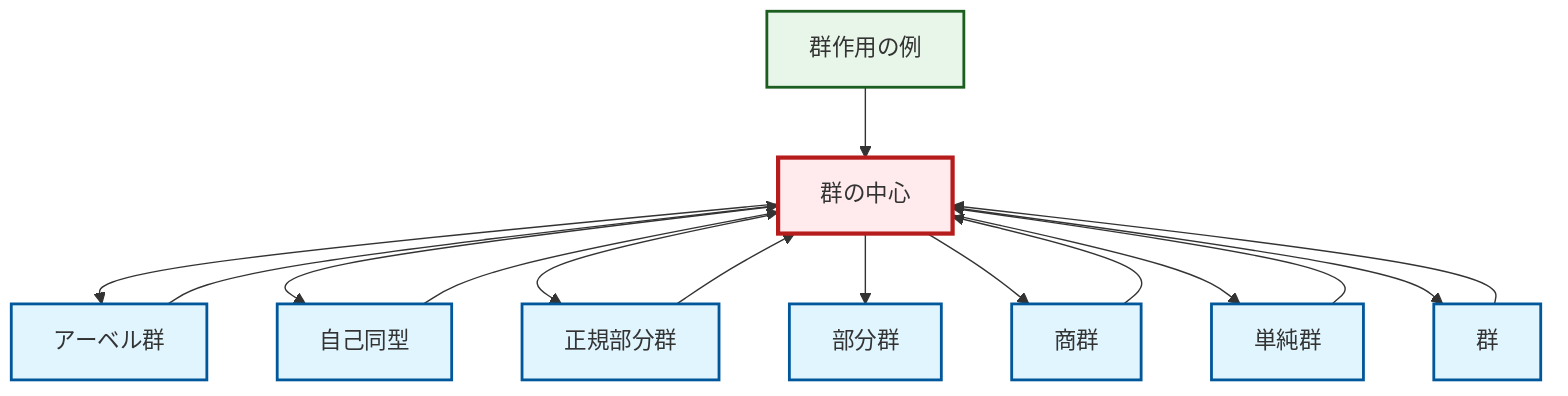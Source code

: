 graph TD
    classDef definition fill:#e1f5fe,stroke:#01579b,stroke-width:2px
    classDef theorem fill:#f3e5f5,stroke:#4a148c,stroke-width:2px
    classDef axiom fill:#fff3e0,stroke:#e65100,stroke-width:2px
    classDef example fill:#e8f5e9,stroke:#1b5e20,stroke-width:2px
    classDef current fill:#ffebee,stroke:#b71c1c,stroke-width:3px
    def-center-of-group["群の中心"]:::definition
    ex-group-action-examples["群作用の例"]:::example
    def-normal-subgroup["正規部分群"]:::definition
    def-abelian-group["アーベル群"]:::definition
    def-quotient-group["商群"]:::definition
    def-group["群"]:::definition
    def-automorphism["自己同型"]:::definition
    def-subgroup["部分群"]:::definition
    def-simple-group["単純群"]:::definition
    def-center-of-group --> def-abelian-group
    def-simple-group --> def-center-of-group
    def-normal-subgroup --> def-center-of-group
    def-center-of-group --> def-automorphism
    def-center-of-group --> def-normal-subgroup
    def-center-of-group --> def-subgroup
    def-abelian-group --> def-center-of-group
    def-center-of-group --> def-quotient-group
    def-automorphism --> def-center-of-group
    ex-group-action-examples --> def-center-of-group
    def-quotient-group --> def-center-of-group
    def-center-of-group --> def-simple-group
    def-group --> def-center-of-group
    def-center-of-group --> def-group
    class def-center-of-group current